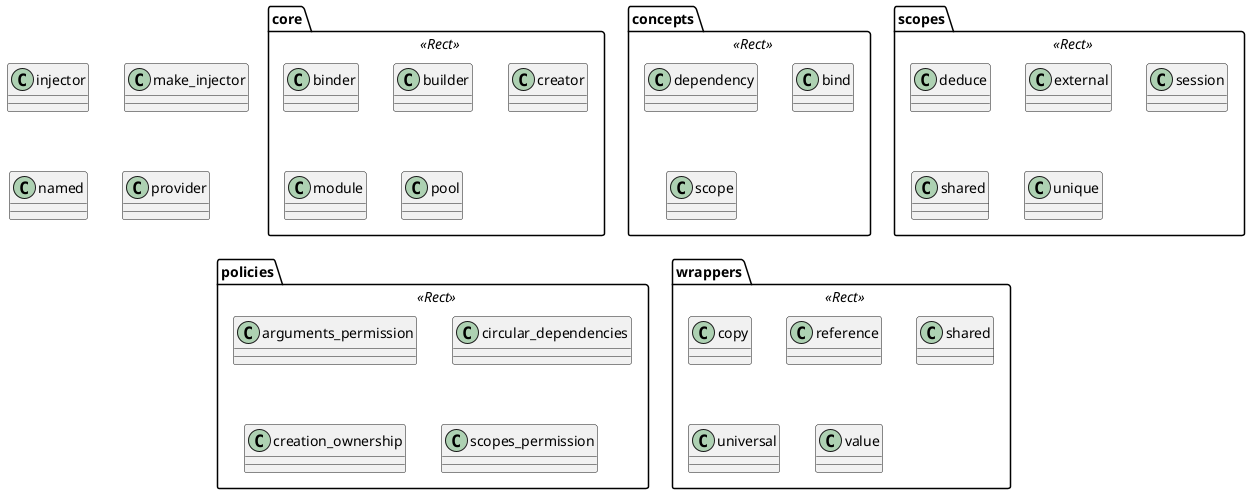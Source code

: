 @startuml

package core <<Rect>> {
    class binder
    class builder
    class creator
    class module
    class pool
}

package concepts <<Rect>> {
    class dependency
    class bind
    class scope
}

package scopes <<Rect>> {
    class deduce
    class external
    class session
    class shared
    class unique
}

package policies <<Rect>> {
    class arguments_permission
    class circular_dependencies
    class creation_ownership
    class scopes_permission
}

package wrappers <<Rect>> {
    class copy
    class reference
    class shared
    class universal
    class value
}

class injector
class make_injector
class named
class provider

@enduml

